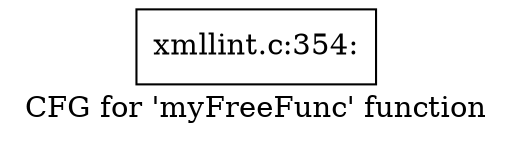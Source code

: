 digraph "CFG for 'myFreeFunc' function" {
	label="CFG for 'myFreeFunc' function";

	Node0x4a1e240 [shape=record,label="{xmllint.c:354:}"];
}
